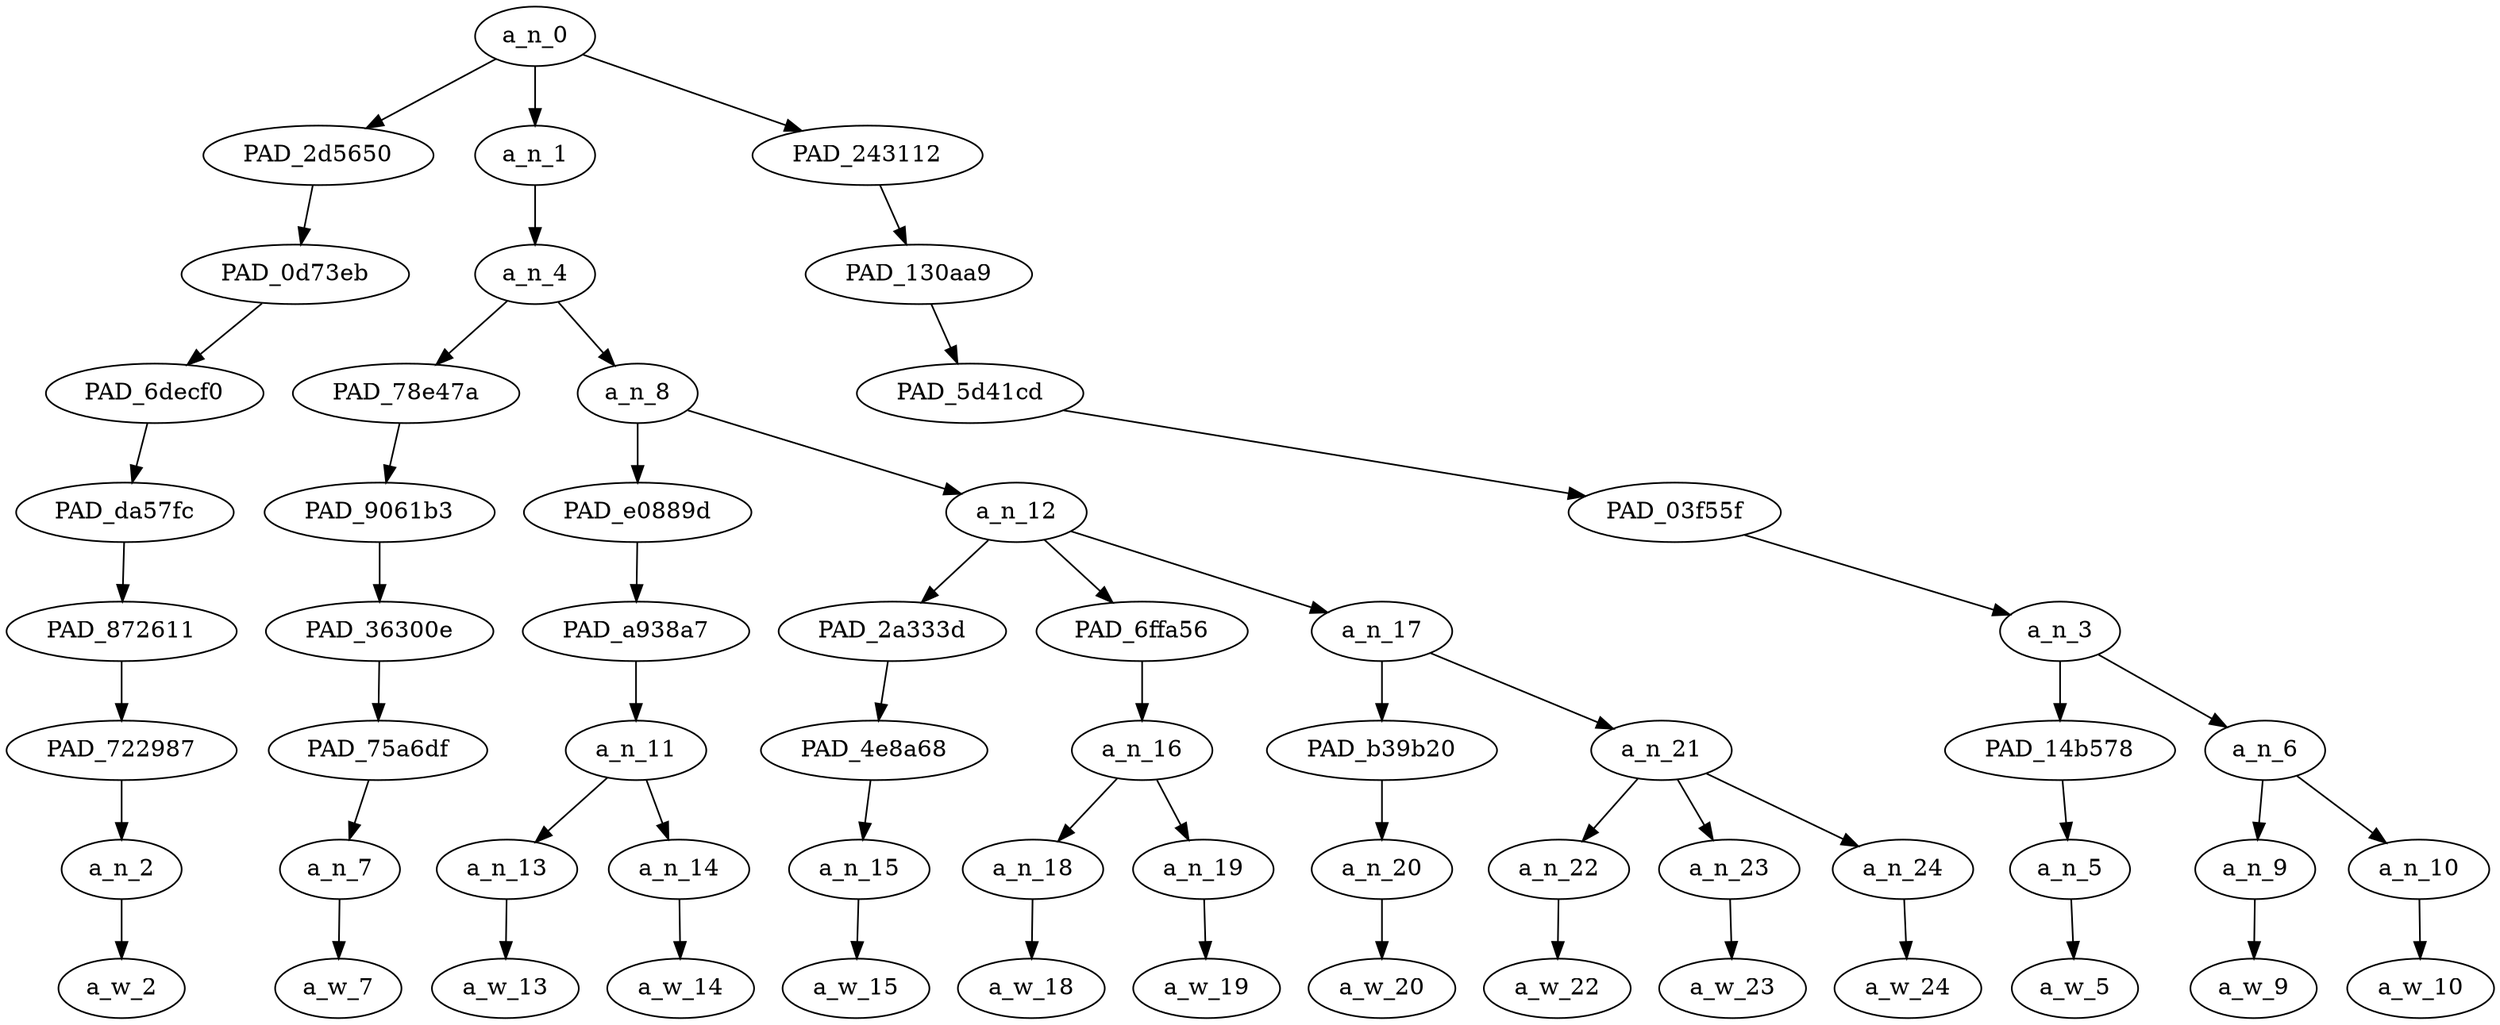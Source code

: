 strict digraph "" {
	a_n_0	[div_dir=1,
		index=0,
		level=8,
		pos="7.777777777777778,8!",
		text_span="[0, 1, 2, 3, 4, 5, 6, 7, 8, 9, 10, 11, 12, 13]",
		value=0.99999998];
	PAD_2d5650	[div_dir=1,
		index=1,
		level=7,
		pos="10.0,7!",
		text_span="[10]",
		value=0.04230803];
	a_n_0 -> PAD_2d5650;
	a_n_1	[div_dir=1,
		index=0,
		level=7,
		pos="1.5833333333333333,7!",
		text_span="[0, 1, 2, 3, 4, 5, 6, 7, 8, 9]",
		value=0.71992319];
	a_n_0 -> a_n_1;
	PAD_243112	[div_dir=1,
		index=2,
		level=7,
		pos="11.75,7!",
		text_span="[11, 12, 13]",
		value=0.23599844];
	a_n_0 -> PAD_243112;
	PAD_0d73eb	[div_dir=1,
		index=1,
		level=6,
		pos="10.0,6!",
		text_span="[10]",
		value=0.04230803];
	PAD_2d5650 -> PAD_0d73eb;
	PAD_6decf0	[div_dir=1,
		index=2,
		level=5,
		pos="10.0,5!",
		text_span="[10]",
		value=0.04230803];
	PAD_0d73eb -> PAD_6decf0;
	PAD_da57fc	[div_dir=1,
		index=3,
		level=4,
		pos="10.0,4!",
		text_span="[10]",
		value=0.04230803];
	PAD_6decf0 -> PAD_da57fc;
	PAD_872611	[div_dir=1,
		index=5,
		level=3,
		pos="10.0,3!",
		text_span="[10]",
		value=0.04230803];
	PAD_da57fc -> PAD_872611;
	PAD_722987	[div_dir=1,
		index=6,
		level=2,
		pos="10.0,2!",
		text_span="[10]",
		value=0.04230803];
	PAD_872611 -> PAD_722987;
	a_n_2	[div_dir=1,
		index=10,
		level=1,
		pos="10.0,1!",
		text_span="[10]",
		value=0.04230803];
	PAD_722987 -> a_n_2;
	a_w_2	[div_dir=0,
		index=10,
		level=0,
		pos="10,0!",
		text_span="[10]",
		value=i];
	a_n_2 -> a_w_2;
	a_n_4	[div_dir=1,
		index=0,
		level=6,
		pos="1.5833333333333333,6!",
		text_span="[0, 1, 2, 3, 4, 5, 6, 7, 8, 9]",
		value=0.71841415];
	a_n_1 -> a_n_4;
	PAD_78e47a	[div_dir=1,
		index=0,
		level=5,
		pos="0.0,5!",
		text_span="[0]",
		value=0.07437457];
	a_n_4 -> PAD_78e47a;
	a_n_8	[div_dir=1,
		index=1,
		level=5,
		pos="3.1666666666666665,5!",
		text_span="[1, 2, 3, 4, 5, 6, 7, 8, 9]",
		value=0.64253053];
	a_n_4 -> a_n_8;
	PAD_9061b3	[div_dir=1,
		index=0,
		level=4,
		pos="0.0,4!",
		text_span="[0]",
		value=0.07437457];
	PAD_78e47a -> PAD_9061b3;
	PAD_36300e	[div_dir=1,
		index=0,
		level=3,
		pos="0.0,3!",
		text_span="[0]",
		value=0.07437457];
	PAD_9061b3 -> PAD_36300e;
	PAD_75a6df	[div_dir=1,
		index=0,
		level=2,
		pos="0.0,2!",
		text_span="[0]",
		value=0.07437457];
	PAD_36300e -> PAD_75a6df;
	a_n_7	[div_dir=1,
		index=0,
		level=1,
		pos="0.0,1!",
		text_span="[0]",
		value=0.07437457];
	PAD_75a6df -> a_n_7;
	a_w_7	[div_dir=0,
		index=0,
		level=0,
		pos="0,0!",
		text_span="[0]",
		value=fuck];
	a_n_7 -> a_w_7;
	PAD_e0889d	[div_dir=1,
		index=1,
		level=4,
		pos="1.5,4!",
		text_span="[1, 2]",
		value=0.10174341];
	a_n_8 -> PAD_e0889d;
	a_n_12	[div_dir=1,
		index=2,
		level=4,
		pos="4.833333333333333,4!",
		text_span="[3, 4, 5, 6, 7, 8, 9]",
		value=0.53938872];
	a_n_8 -> a_n_12;
	PAD_a938a7	[div_dir=1,
		index=1,
		level=3,
		pos="1.5,3!",
		text_span="[1, 2]",
		value=0.10174341];
	PAD_e0889d -> PAD_a938a7;
	a_n_11	[div_dir=1,
		index=1,
		level=2,
		pos="1.5,2!",
		text_span="[1, 2]",
		value=0.10174341];
	PAD_a938a7 -> a_n_11;
	a_n_13	[div_dir=1,
		index=1,
		level=1,
		pos="1.0,1!",
		text_span="[1]",
		value=0.04725700];
	a_n_11 -> a_n_13;
	a_n_14	[div_dir=1,
		index=2,
		level=1,
		pos="2.0,1!",
		text_span="[2]",
		value=0.05413207];
	a_n_11 -> a_n_14;
	a_w_13	[div_dir=0,
		index=1,
		level=0,
		pos="1,0!",
		text_span="[1]",
		value=the];
	a_n_13 -> a_w_13;
	a_w_14	[div_dir=0,
		index=2,
		level=0,
		pos="2,0!",
		text_span="[2]",
		value=community];
	a_n_14 -> a_w_14;
	PAD_2a333d	[div_dir=1,
		index=2,
		level=3,
		pos="3.0,3!",
		text_span="[3]",
		value=0.04562975];
	a_n_12 -> PAD_2a333d;
	PAD_6ffa56	[div_dir=1,
		index=3,
		level=3,
		pos="4.5,3!",
		text_span="[4, 5]",
		value=0.30637605];
	a_n_12 -> PAD_6ffa56;
	a_n_17	[div_dir=1,
		index=4,
		level=3,
		pos="7.0,3!",
		text_span="[6, 7, 8, 9]",
		value=0.18600609];
	a_n_12 -> a_n_17;
	PAD_4e8a68	[div_dir=1,
		index=2,
		level=2,
		pos="3.0,2!",
		text_span="[3]",
		value=0.04562975];
	PAD_2a333d -> PAD_4e8a68;
	a_n_15	[div_dir=1,
		index=3,
		level=1,
		pos="3.0,1!",
		text_span="[3]",
		value=0.04562975];
	PAD_4e8a68 -> a_n_15;
	a_w_15	[div_dir=0,
		index=3,
		level=0,
		pos="3,0!",
		text_span="[3]",
		value=keep];
	a_n_15 -> a_w_15;
	a_n_16	[div_dir=1,
		index=3,
		level=2,
		pos="4.5,2!",
		text_span="[4, 5]",
		value=0.30637605];
	PAD_6ffa56 -> a_n_16;
	a_n_18	[div_dir=1,
		index=4,
		level=1,
		pos="4.0,1!",
		text_span="[4]",
		value=0.04249530];
	a_n_16 -> a_n_18;
	a_n_19	[div_dir=1,
		index=5,
		level=1,
		pos="5.0,1!",
		text_span="[5]",
		value=0.26266480];
	a_n_16 -> a_n_19;
	a_w_18	[div_dir=0,
		index=4,
		level=0,
		pos="4,0!",
		text_span="[4]",
		value=the1];
	a_n_18 -> a_w_18;
	a_w_19	[div_dir=0,
		index=5,
		level=0,
		pos="5,0!",
		text_span="[5]",
		value=muzzies];
	a_n_19 -> a_w_19;
	PAD_b39b20	[div_dir=1,
		index=4,
		level=2,
		pos="6.0,2!",
		text_span="[6]",
		value=0.03664105];
	a_n_17 -> PAD_b39b20;
	a_n_21	[div_dir=1,
		index=5,
		level=2,
		pos="8.0,2!",
		text_span="[7, 8, 9]",
		value=0.14873445];
	a_n_17 -> a_n_21;
	a_n_20	[div_dir=1,
		index=6,
		level=1,
		pos="6.0,1!",
		text_span="[6]",
		value=0.03664105];
	PAD_b39b20 -> a_n_20;
	a_w_20	[div_dir=0,
		index=6,
		level=0,
		pos="6,0!",
		text_span="[6]",
		value=on];
	a_n_20 -> a_w_20;
	a_n_22	[div_dir=1,
		index=7,
		level=1,
		pos="7.0,1!",
		text_span="[7]",
		value=0.03278324];
	a_n_21 -> a_n_22;
	a_n_23	[div_dir=1,
		index=8,
		level=1,
		pos="8.0,1!",
		text_span="[8]",
		value=0.05182492];
	a_n_21 -> a_n_23;
	a_n_24	[div_dir=1,
		index=9,
		level=1,
		pos="9.0,1!",
		text_span="[9]",
		value=0.06356397];
	a_n_21 -> a_n_24;
	a_w_22	[div_dir=0,
		index=7,
		level=0,
		pos="7,0!",
		text_span="[7]",
		value=a];
	a_n_22 -> a_w_22;
	a_w_23	[div_dir=0,
		index=8,
		level=0,
		pos="8,0!",
		text_span="[8]",
		value=fucking];
	a_n_23 -> a_w_23;
	a_w_24	[div_dir=0,
		index=9,
		level=0,
		pos="9,0!",
		text_span="[9]",
		value=leash];
	a_n_24 -> a_w_24;
	PAD_130aa9	[div_dir=1,
		index=2,
		level=6,
		pos="11.75,6!",
		text_span="[11, 12, 13]",
		value=0.23599844];
	PAD_243112 -> PAD_130aa9;
	PAD_5d41cd	[div_dir=1,
		index=3,
		level=5,
		pos="11.75,5!",
		text_span="[11, 12, 13]",
		value=0.23599844];
	PAD_130aa9 -> PAD_5d41cd;
	PAD_03f55f	[div_dir=1,
		index=4,
		level=4,
		pos="11.75,4!",
		text_span="[11, 12, 13]",
		value=0.23599844];
	PAD_5d41cd -> PAD_03f55f;
	a_n_3	[div_dir=1,
		index=6,
		level=3,
		pos="11.75,3!",
		text_span="[11, 12, 13]",
		value=0.23599844];
	PAD_03f55f -> a_n_3;
	PAD_14b578	[div_dir=1,
		index=7,
		level=2,
		pos="11.0,2!",
		text_span="[11]",
		value=0.05228075];
	a_n_3 -> PAD_14b578;
	a_n_6	[div_dir=1,
		index=8,
		level=2,
		pos="12.5,2!",
		text_span="[12, 13]",
		value=0.18289184];
	a_n_3 -> a_n_6;
	a_n_5	[div_dir=1,
		index=11,
		level=1,
		pos="11.0,1!",
		text_span="[11]",
		value=0.05228075];
	PAD_14b578 -> a_n_5;
	a_w_5	[div_dir=0,
		index=11,
		level=0,
		pos="11,0!",
		text_span="[11]",
		value=consider];
	a_n_5 -> a_w_5;
	a_n_9	[div_dir=-1,
		index=12,
		level=1,
		pos="12.0,1!",
		text_span="[12]",
		value=0.05467811];
	a_n_6 -> a_n_9;
	a_n_10	[div_dir=1,
		index=13,
		level=1,
		pos="13.0,1!",
		text_span="[13]",
		value=0.12737854];
	a_n_6 -> a_n_10;
	a_w_9	[div_dir=0,
		index=12,
		level=0,
		pos="12,0!",
		text_span="[12]",
		value=them];
	a_n_9 -> a_w_9;
	a_w_10	[div_dir=0,
		index=13,
		level=0,
		pos="13,0!",
		text_span="[13]",
		value=filthy];
	a_n_10 -> a_w_10;
}
